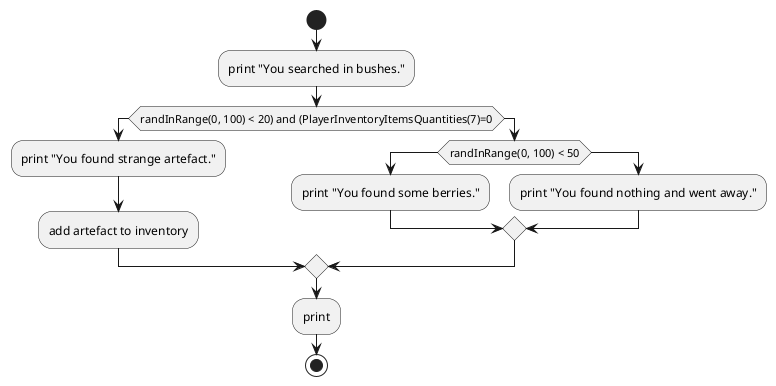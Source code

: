 @startuml searchInBushes
start

:print "You searched in bushes.";

if (randInRange(0, 100) < 20) and (PlayerInventoryItemsQuantities(7)=0) then
    :print "You found strange artefact.";
    :add artefact to inventory;
else
    if (randInRange(0, 100) < 50) then
        :print "You found some berries.";
    else 
        :print "You found nothing and went away.";
    endif
endif

:print;

stop

@enduml
